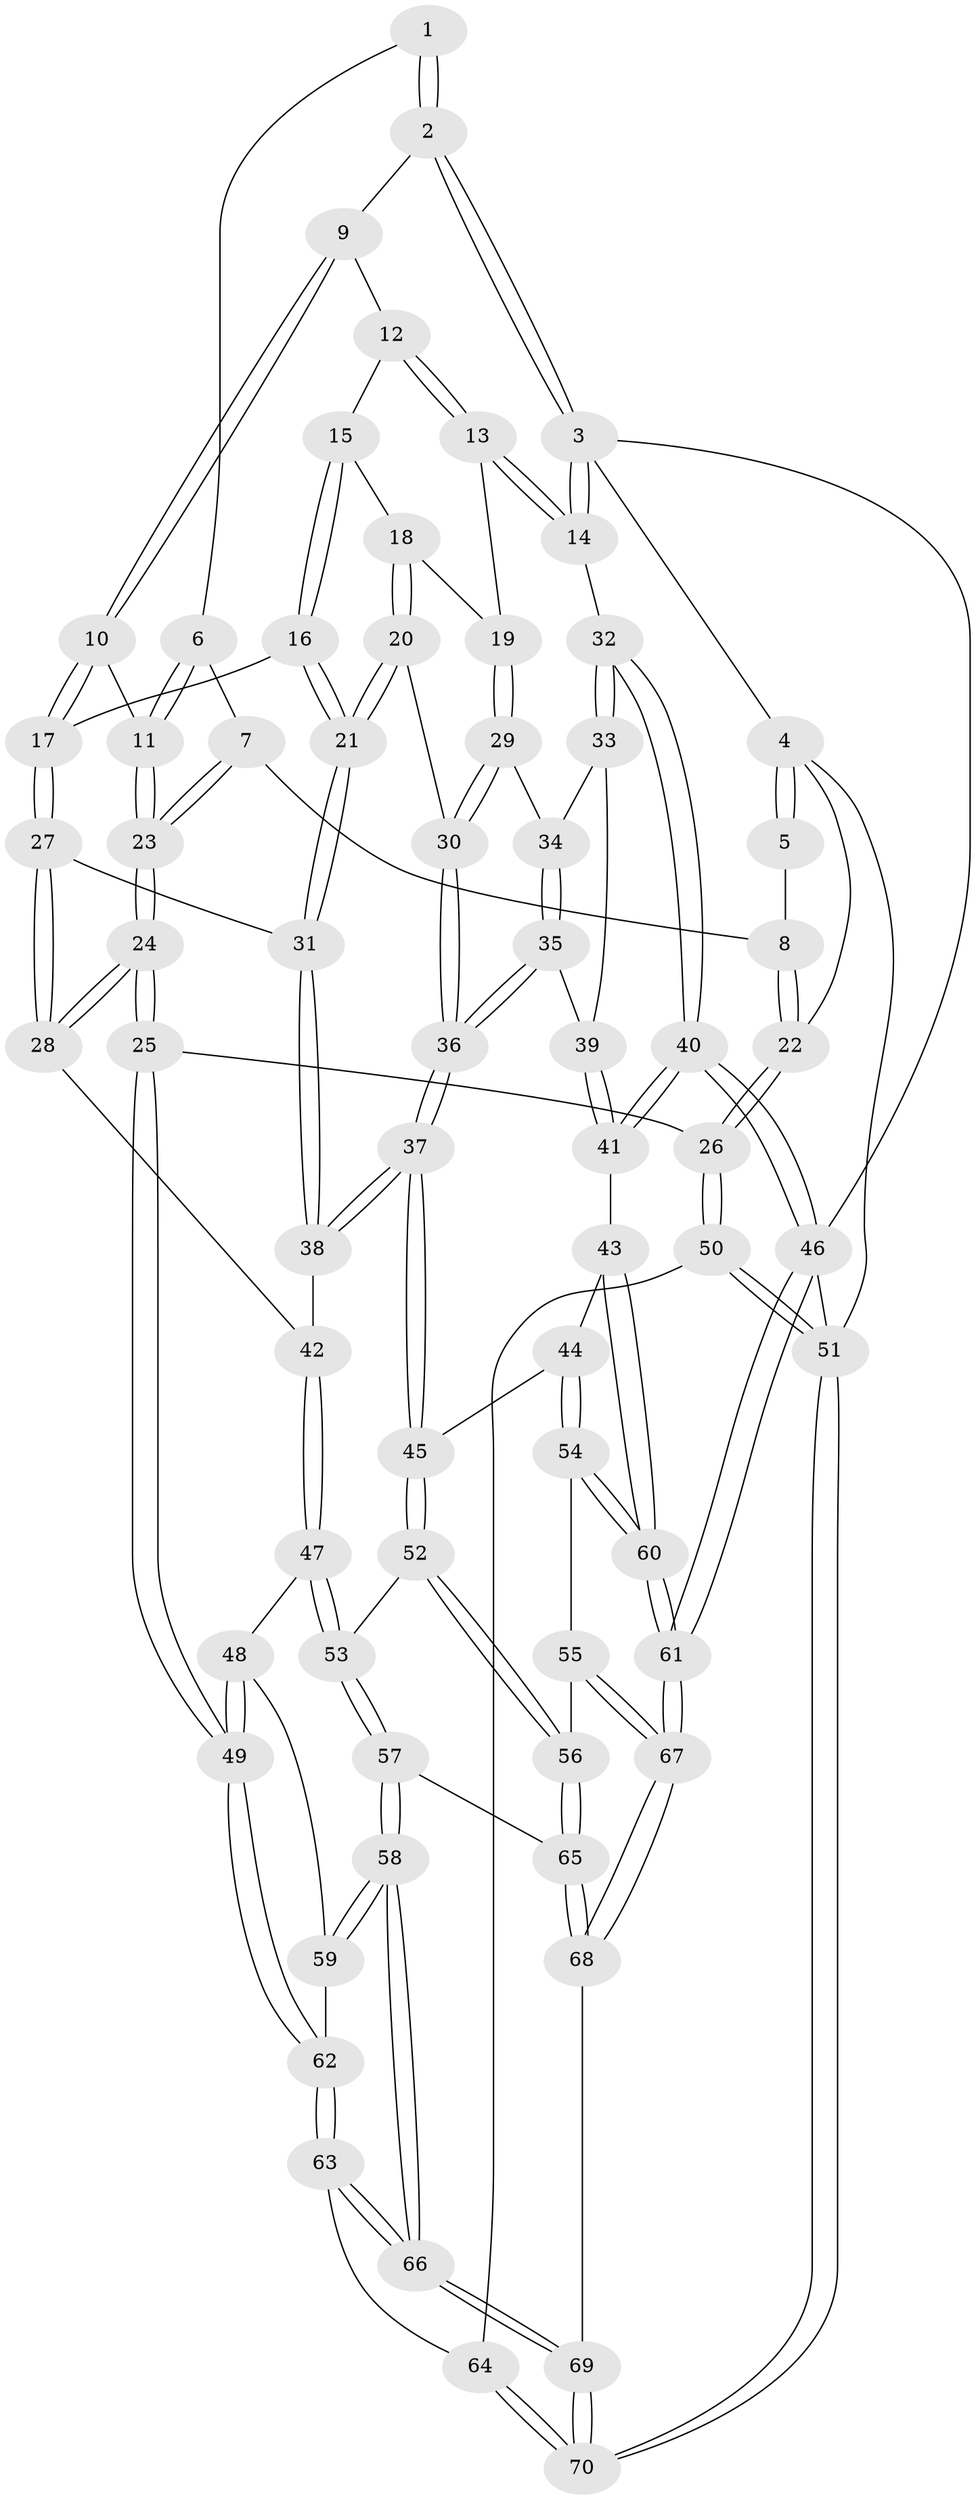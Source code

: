 // coarse degree distribution, {3: 0.14285714285714285, 6: 0.08163265306122448, 7: 0.02040816326530612, 4: 0.42857142857142855, 5: 0.32653061224489793}
// Generated by graph-tools (version 1.1) at 2025/52/02/27/25 19:52:39]
// undirected, 70 vertices, 172 edges
graph export_dot {
graph [start="1"]
  node [color=gray90,style=filled];
  1 [pos="+0.3682198385809373+0"];
  2 [pos="+0.5513139288624628+0"];
  3 [pos="+1+0"];
  4 [pos="+0+0"];
  5 [pos="+0.10708764489513967+0"];
  6 [pos="+0.3063882375061264+0.13816099513276264"];
  7 [pos="+0.2440007788642677+0.23121591841333738"];
  8 [pos="+0.19270360093892194+0.2285037262142514"];
  9 [pos="+0.5575908449670515+0"];
  10 [pos="+0.4295344734686765+0.2730475468005187"];
  11 [pos="+0.37947138974538513+0.2842360731097483"];
  12 [pos="+0.6053382312846645+0.0313958741948498"];
  13 [pos="+1+0.18304472920513712"];
  14 [pos="+1+0.14992954103226447"];
  15 [pos="+0.6246726205626333+0.08521918170087733"];
  16 [pos="+0.5149955151129428+0.33435817786065725"];
  17 [pos="+0.4799399556372428+0.32806435839775205"];
  18 [pos="+0.6486693221131454+0.1349823637242916"];
  19 [pos="+0.7931822355910435+0.2791774846781665"];
  20 [pos="+0.6074070555896565+0.33301208524796777"];
  21 [pos="+0.5708359873852388+0.36194697267592174"];
  22 [pos="+0+0.3947403519343187"];
  23 [pos="+0.3139145958759181+0.32659076801147824"];
  24 [pos="+0.2483360762736411+0.5075817987337566"];
  25 [pos="+0.13893990487129568+0.5486418310152554"];
  26 [pos="+0+0.49253877462357587"];
  27 [pos="+0.4321896092170171+0.433731229522931"];
  28 [pos="+0.32913787236412406+0.5190956169901682"];
  29 [pos="+0.7882662443492504+0.2976965835098969"];
  30 [pos="+0.7302714810667592+0.35763052703847736"];
  31 [pos="+0.5812717247408645+0.44617484788787987"];
  32 [pos="+1+0.3934928139418734"];
  33 [pos="+0.8994998526645367+0.42096013550393596"];
  34 [pos="+0.8337362961140072+0.37470175447901"];
  35 [pos="+0.7909558367849205+0.48105027314391335"];
  36 [pos="+0.6991772141520283+0.5193742745802288"];
  37 [pos="+0.6561763759262332+0.5770661872624037"];
  38 [pos="+0.6456728585548162+0.5722963412146276"];
  39 [pos="+0.8533785460561526+0.4801098145684849"];
  40 [pos="+1+0.5714979247962092"];
  41 [pos="+0.9424287131952738+0.6192782453371456"];
  42 [pos="+0.44460255014199807+0.5888272471065659"];
  43 [pos="+0.8856417522991459+0.6494991748773907"];
  44 [pos="+0.8250020782867914+0.6437688102917325"];
  45 [pos="+0.6564308596958061+0.5775508818856998"];
  46 [pos="+1+1"];
  47 [pos="+0.4373198193011148+0.6889304808130623"];
  48 [pos="+0.4240183626089689+0.7127691818618866"];
  49 [pos="+0.18849610351045545+0.6830378808627996"];
  50 [pos="+0+1"];
  51 [pos="+0+1"];
  52 [pos="+0.6315043187962596+0.7292146578939067"];
  53 [pos="+0.5445650979472993+0.7557500649402049"];
  54 [pos="+0.7555175302425622+0.827871872332981"];
  55 [pos="+0.6809187250405503+0.8215879107020914"];
  56 [pos="+0.6644910662169339+0.8097490136099557"];
  57 [pos="+0.47178147919928903+0.8300403845170587"];
  58 [pos="+0.4175942948225358+0.8434111085569933"];
  59 [pos="+0.4124957357081713+0.7596351028014682"];
  60 [pos="+0.8908260760887279+0.8937725839317345"];
  61 [pos="+1+1"];
  62 [pos="+0.190737444964869+0.6917766796961433"];
  63 [pos="+0.20397447911155417+0.7894541591354666"];
  64 [pos="+0.13434216874334773+0.8766128741917625"];
  65 [pos="+0.5748357710820149+0.879750763429689"];
  66 [pos="+0.3689291117591777+0.9033504675216255"];
  67 [pos="+0.6864673116748299+1"];
  68 [pos="+0.5162014206648342+1"];
  69 [pos="+0.4045138349319908+1"];
  70 [pos="+0.3042158534948396+1"];
  1 -- 2;
  1 -- 2;
  1 -- 6;
  2 -- 3;
  2 -- 3;
  2 -- 9;
  3 -- 4;
  3 -- 14;
  3 -- 14;
  3 -- 46;
  4 -- 5;
  4 -- 5;
  4 -- 22;
  4 -- 51;
  5 -- 8;
  6 -- 7;
  6 -- 11;
  6 -- 11;
  7 -- 8;
  7 -- 23;
  7 -- 23;
  8 -- 22;
  8 -- 22;
  9 -- 10;
  9 -- 10;
  9 -- 12;
  10 -- 11;
  10 -- 17;
  10 -- 17;
  11 -- 23;
  11 -- 23;
  12 -- 13;
  12 -- 13;
  12 -- 15;
  13 -- 14;
  13 -- 14;
  13 -- 19;
  14 -- 32;
  15 -- 16;
  15 -- 16;
  15 -- 18;
  16 -- 17;
  16 -- 21;
  16 -- 21;
  17 -- 27;
  17 -- 27;
  18 -- 19;
  18 -- 20;
  18 -- 20;
  19 -- 29;
  19 -- 29;
  20 -- 21;
  20 -- 21;
  20 -- 30;
  21 -- 31;
  21 -- 31;
  22 -- 26;
  22 -- 26;
  23 -- 24;
  23 -- 24;
  24 -- 25;
  24 -- 25;
  24 -- 28;
  24 -- 28;
  25 -- 26;
  25 -- 49;
  25 -- 49;
  26 -- 50;
  26 -- 50;
  27 -- 28;
  27 -- 28;
  27 -- 31;
  28 -- 42;
  29 -- 30;
  29 -- 30;
  29 -- 34;
  30 -- 36;
  30 -- 36;
  31 -- 38;
  31 -- 38;
  32 -- 33;
  32 -- 33;
  32 -- 40;
  32 -- 40;
  33 -- 34;
  33 -- 39;
  34 -- 35;
  34 -- 35;
  35 -- 36;
  35 -- 36;
  35 -- 39;
  36 -- 37;
  36 -- 37;
  37 -- 38;
  37 -- 38;
  37 -- 45;
  37 -- 45;
  38 -- 42;
  39 -- 41;
  39 -- 41;
  40 -- 41;
  40 -- 41;
  40 -- 46;
  40 -- 46;
  41 -- 43;
  42 -- 47;
  42 -- 47;
  43 -- 44;
  43 -- 60;
  43 -- 60;
  44 -- 45;
  44 -- 54;
  44 -- 54;
  45 -- 52;
  45 -- 52;
  46 -- 61;
  46 -- 61;
  46 -- 51;
  47 -- 48;
  47 -- 53;
  47 -- 53;
  48 -- 49;
  48 -- 49;
  48 -- 59;
  49 -- 62;
  49 -- 62;
  50 -- 51;
  50 -- 51;
  50 -- 64;
  51 -- 70;
  51 -- 70;
  52 -- 53;
  52 -- 56;
  52 -- 56;
  53 -- 57;
  53 -- 57;
  54 -- 55;
  54 -- 60;
  54 -- 60;
  55 -- 56;
  55 -- 67;
  55 -- 67;
  56 -- 65;
  56 -- 65;
  57 -- 58;
  57 -- 58;
  57 -- 65;
  58 -- 59;
  58 -- 59;
  58 -- 66;
  58 -- 66;
  59 -- 62;
  60 -- 61;
  60 -- 61;
  61 -- 67;
  61 -- 67;
  62 -- 63;
  62 -- 63;
  63 -- 64;
  63 -- 66;
  63 -- 66;
  64 -- 70;
  64 -- 70;
  65 -- 68;
  65 -- 68;
  66 -- 69;
  66 -- 69;
  67 -- 68;
  67 -- 68;
  68 -- 69;
  69 -- 70;
  69 -- 70;
}
